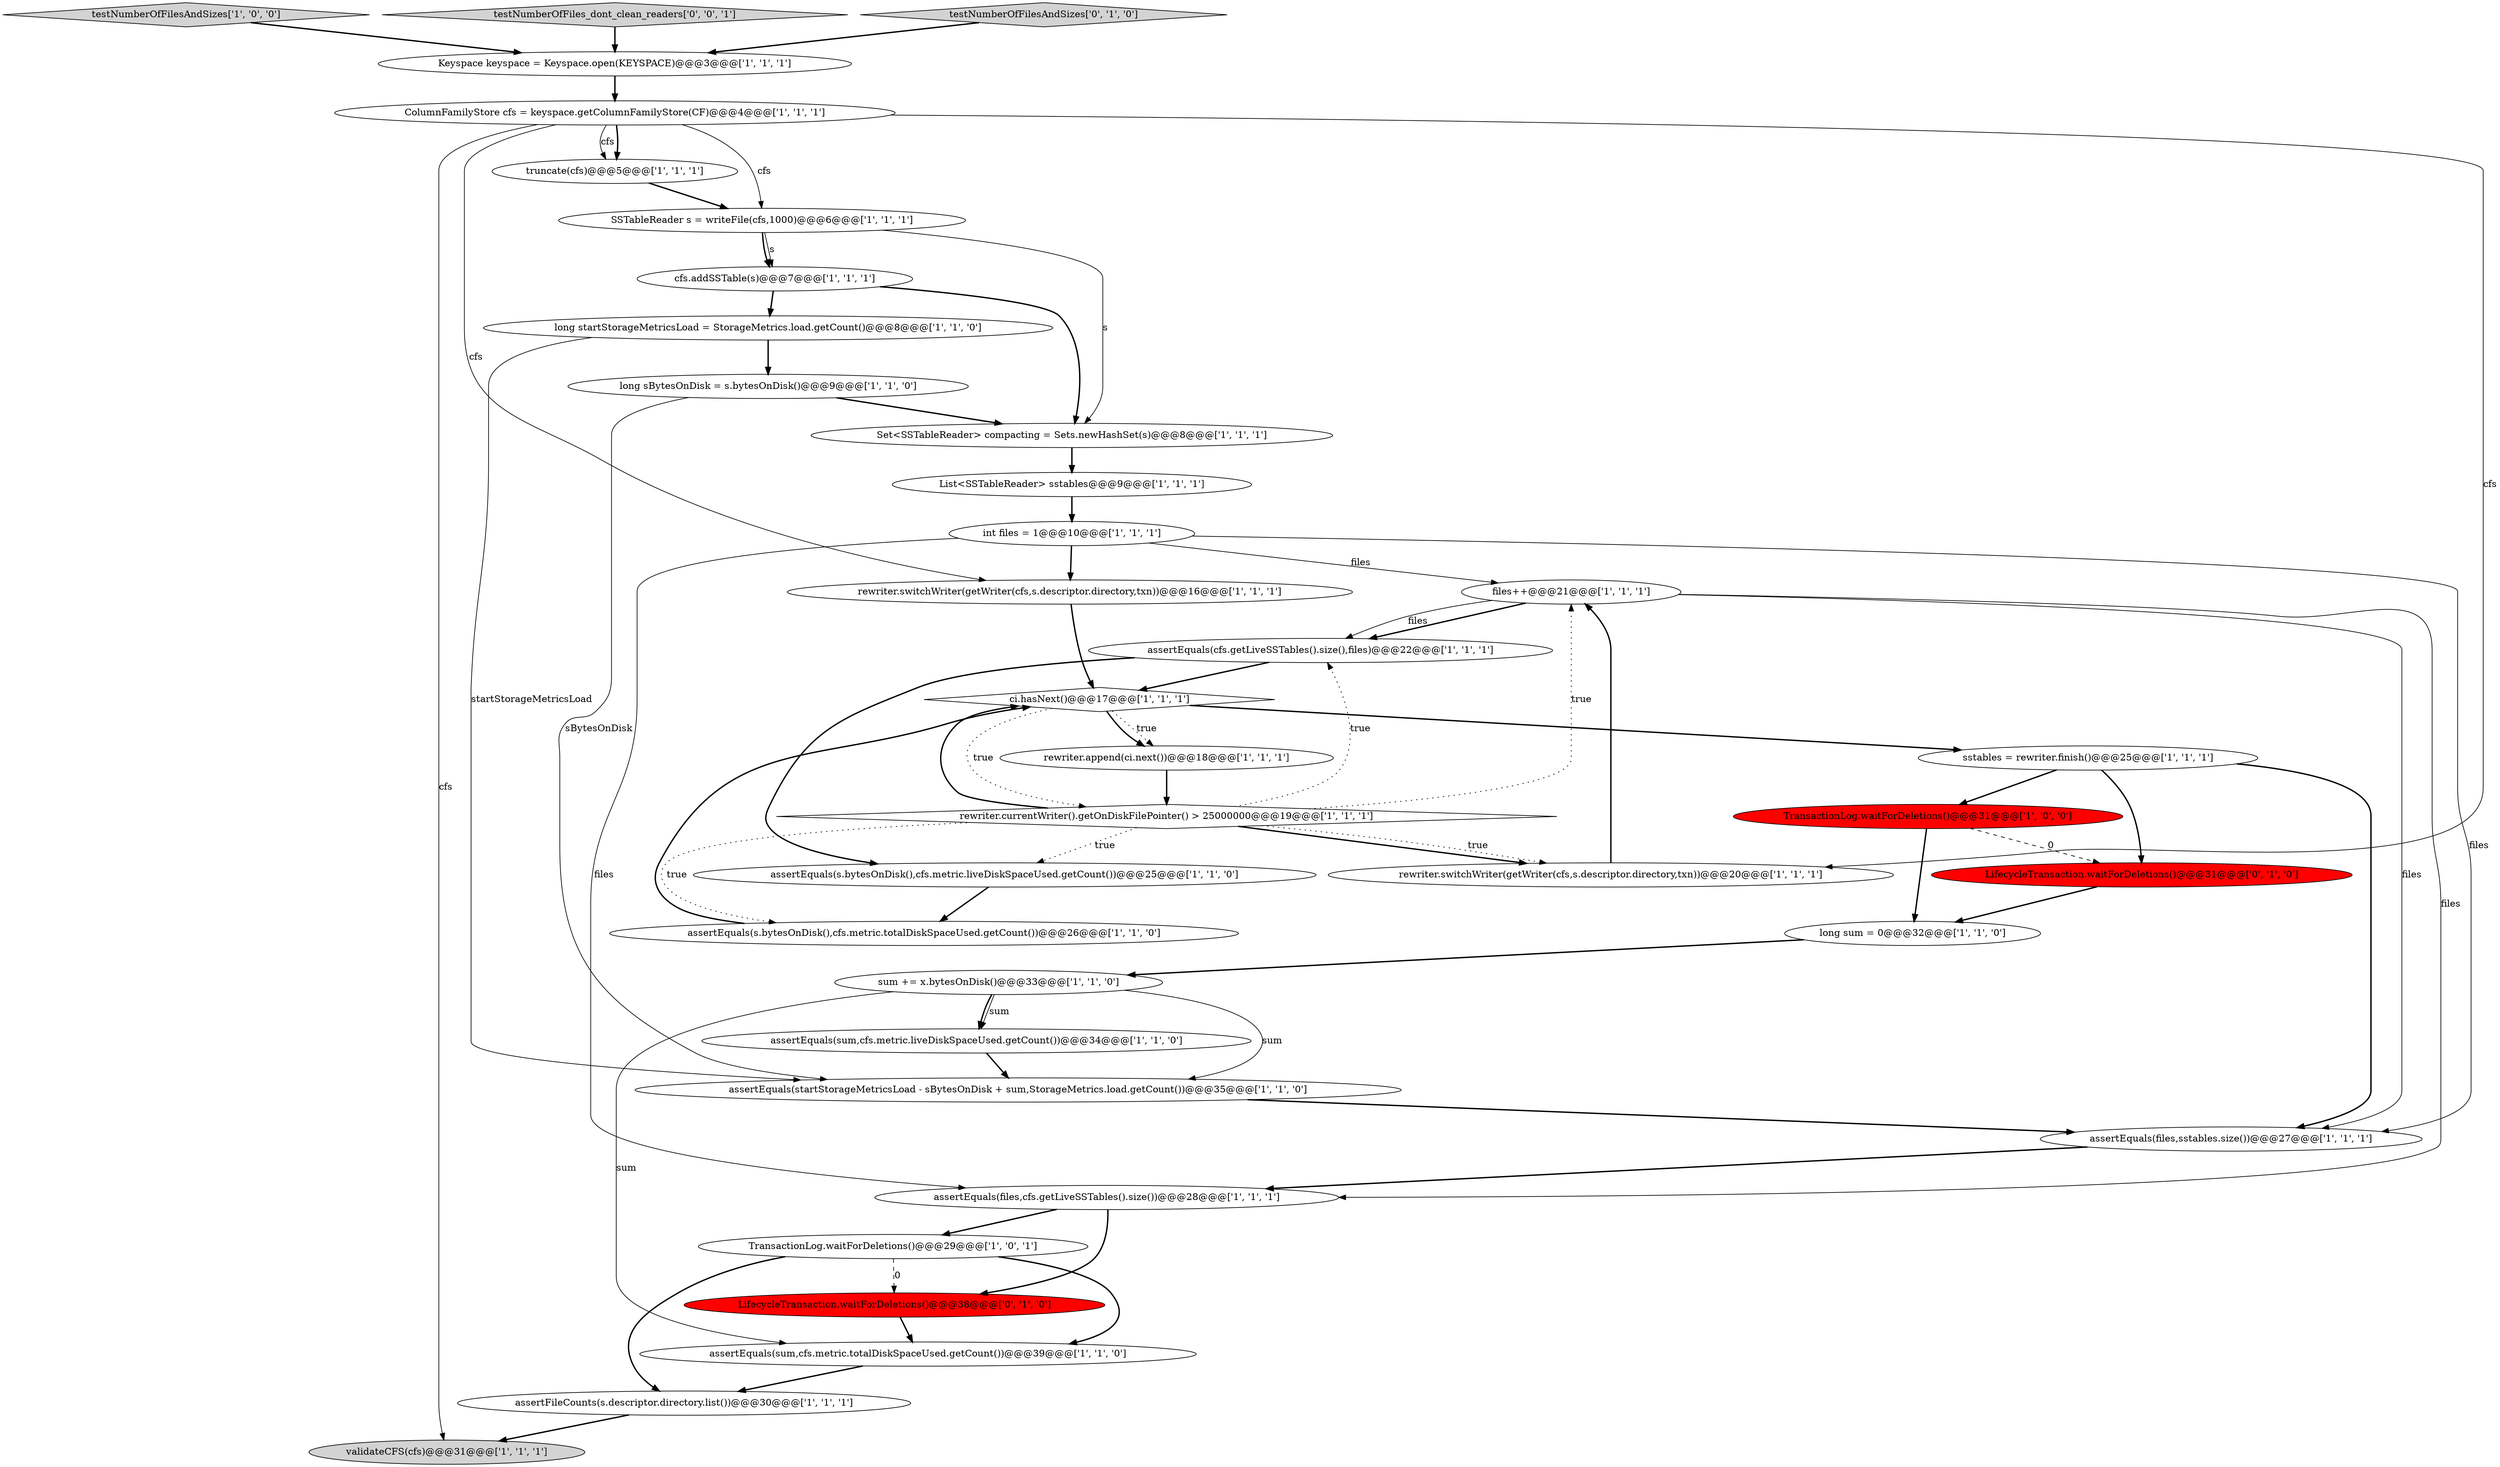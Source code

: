 digraph {
27 [style = filled, label = "testNumberOfFilesAndSizes['1', '0', '0']", fillcolor = lightgray, shape = diamond image = "AAA0AAABBB1BBB"];
0 [style = filled, label = "ci.hasNext()@@@17@@@['1', '1', '1']", fillcolor = white, shape = diamond image = "AAA0AAABBB1BBB"];
29 [style = filled, label = "validateCFS(cfs)@@@31@@@['1', '1', '1']", fillcolor = lightgray, shape = ellipse image = "AAA0AAABBB1BBB"];
34 [style = filled, label = "LifecycleTransaction.waitForDeletions()@@@31@@@['0', '1', '0']", fillcolor = red, shape = ellipse image = "AAA1AAABBB2BBB"];
2 [style = filled, label = "assertEquals(s.bytesOnDisk(),cfs.metric.totalDiskSpaceUsed.getCount())@@@26@@@['1', '1', '0']", fillcolor = white, shape = ellipse image = "AAA0AAABBB1BBB"];
28 [style = filled, label = "rewriter.append(ci.next())@@@18@@@['1', '1', '1']", fillcolor = white, shape = ellipse image = "AAA0AAABBB1BBB"];
20 [style = filled, label = "assertEquals(sum,cfs.metric.totalDiskSpaceUsed.getCount())@@@39@@@['1', '1', '0']", fillcolor = white, shape = ellipse image = "AAA0AAABBB1BBB"];
18 [style = filled, label = "SSTableReader s = writeFile(cfs,1000)@@@6@@@['1', '1', '1']", fillcolor = white, shape = ellipse image = "AAA0AAABBB1BBB"];
1 [style = filled, label = "assertEquals(cfs.getLiveSSTables().size(),files)@@@22@@@['1', '1', '1']", fillcolor = white, shape = ellipse image = "AAA0AAABBB1BBB"];
8 [style = filled, label = "Set<SSTableReader> compacting = Sets.newHashSet(s)@@@8@@@['1', '1', '1']", fillcolor = white, shape = ellipse image = "AAA0AAABBB1BBB"];
11 [style = filled, label = "sum += x.bytesOnDisk()@@@33@@@['1', '1', '0']", fillcolor = white, shape = ellipse image = "AAA0AAABBB1BBB"];
17 [style = filled, label = "long startStorageMetricsLoad = StorageMetrics.load.getCount()@@@8@@@['1', '1', '0']", fillcolor = white, shape = ellipse image = "AAA0AAABBB1BBB"];
21 [style = filled, label = "truncate(cfs)@@@5@@@['1', '1', '1']", fillcolor = white, shape = ellipse image = "AAA0AAABBB1BBB"];
19 [style = filled, label = "long sBytesOnDisk = s.bytesOnDisk()@@@9@@@['1', '1', '0']", fillcolor = white, shape = ellipse image = "AAA0AAABBB1BBB"];
9 [style = filled, label = "TransactionLog.waitForDeletions()@@@29@@@['1', '0', '1']", fillcolor = white, shape = ellipse image = "AAA0AAABBB1BBB"];
30 [style = filled, label = "List<SSTableReader> sstables@@@9@@@['1', '1', '1']", fillcolor = white, shape = ellipse image = "AAA0AAABBB1BBB"];
10 [style = filled, label = "sstables = rewriter.finish()@@@25@@@['1', '1', '1']", fillcolor = white, shape = ellipse image = "AAA0AAABBB1BBB"];
16 [style = filled, label = "TransactionLog.waitForDeletions()@@@31@@@['1', '0', '0']", fillcolor = red, shape = ellipse image = "AAA1AAABBB1BBB"];
12 [style = filled, label = "rewriter.switchWriter(getWriter(cfs,s.descriptor.directory,txn))@@@20@@@['1', '1', '1']", fillcolor = white, shape = ellipse image = "AAA0AAABBB1BBB"];
24 [style = filled, label = "Keyspace keyspace = Keyspace.open(KEYSPACE)@@@3@@@['1', '1', '1']", fillcolor = white, shape = ellipse image = "AAA0AAABBB1BBB"];
25 [style = filled, label = "assertEquals(files,sstables.size())@@@27@@@['1', '1', '1']", fillcolor = white, shape = ellipse image = "AAA0AAABBB1BBB"];
3 [style = filled, label = "assertEquals(s.bytesOnDisk(),cfs.metric.liveDiskSpaceUsed.getCount())@@@25@@@['1', '1', '0']", fillcolor = white, shape = ellipse image = "AAA0AAABBB1BBB"];
22 [style = filled, label = "assertEquals(startStorageMetricsLoad - sBytesOnDisk + sum,StorageMetrics.load.getCount())@@@35@@@['1', '1', '0']", fillcolor = white, shape = ellipse image = "AAA0AAABBB1BBB"];
33 [style = filled, label = "LifecycleTransaction.waitForDeletions()@@@38@@@['0', '1', '0']", fillcolor = red, shape = ellipse image = "AAA1AAABBB2BBB"];
26 [style = filled, label = "assertFileCounts(s.descriptor.directory.list())@@@30@@@['1', '1', '1']", fillcolor = white, shape = ellipse image = "AAA0AAABBB1BBB"];
7 [style = filled, label = "cfs.addSSTable(s)@@@7@@@['1', '1', '1']", fillcolor = white, shape = ellipse image = "AAA0AAABBB1BBB"];
23 [style = filled, label = "rewriter.currentWriter().getOnDiskFilePointer() > 25000000@@@19@@@['1', '1', '1']", fillcolor = white, shape = diamond image = "AAA0AAABBB1BBB"];
14 [style = filled, label = "assertEquals(sum,cfs.metric.liveDiskSpaceUsed.getCount())@@@34@@@['1', '1', '0']", fillcolor = white, shape = ellipse image = "AAA0AAABBB1BBB"];
13 [style = filled, label = "files++@@@21@@@['1', '1', '1']", fillcolor = white, shape = ellipse image = "AAA0AAABBB1BBB"];
31 [style = filled, label = "int files = 1@@@10@@@['1', '1', '1']", fillcolor = white, shape = ellipse image = "AAA0AAABBB1BBB"];
5 [style = filled, label = "rewriter.switchWriter(getWriter(cfs,s.descriptor.directory,txn))@@@16@@@['1', '1', '1']", fillcolor = white, shape = ellipse image = "AAA0AAABBB1BBB"];
35 [style = filled, label = "testNumberOfFiles_dont_clean_readers['0', '0', '1']", fillcolor = lightgray, shape = diamond image = "AAA0AAABBB3BBB"];
6 [style = filled, label = "ColumnFamilyStore cfs = keyspace.getColumnFamilyStore(CF)@@@4@@@['1', '1', '1']", fillcolor = white, shape = ellipse image = "AAA0AAABBB1BBB"];
32 [style = filled, label = "testNumberOfFilesAndSizes['0', '1', '0']", fillcolor = lightgray, shape = diamond image = "AAA0AAABBB2BBB"];
4 [style = filled, label = "long sum = 0@@@32@@@['1', '1', '0']", fillcolor = white, shape = ellipse image = "AAA0AAABBB1BBB"];
15 [style = filled, label = "assertEquals(files,cfs.getLiveSSTables().size())@@@28@@@['1', '1', '1']", fillcolor = white, shape = ellipse image = "AAA0AAABBB1BBB"];
31->13 [style = solid, label="files"];
8->30 [style = bold, label=""];
22->25 [style = bold, label=""];
0->28 [style = dotted, label="true"];
31->15 [style = solid, label="files"];
7->17 [style = bold, label=""];
33->20 [style = bold, label=""];
18->7 [style = solid, label="s"];
11->14 [style = bold, label=""];
20->26 [style = bold, label=""];
6->21 [style = bold, label=""];
26->29 [style = bold, label=""];
31->5 [style = bold, label=""];
6->29 [style = solid, label="cfs"];
14->22 [style = bold, label=""];
1->3 [style = bold, label=""];
9->20 [style = bold, label=""];
13->25 [style = solid, label="files"];
1->0 [style = bold, label=""];
17->22 [style = solid, label="startStorageMetricsLoad"];
6->12 [style = solid, label="cfs"];
7->8 [style = bold, label=""];
23->0 [style = bold, label=""];
23->2 [style = dotted, label="true"];
17->19 [style = bold, label=""];
21->18 [style = bold, label=""];
13->1 [style = bold, label=""];
19->8 [style = bold, label=""];
11->22 [style = solid, label="sum"];
35->24 [style = bold, label=""];
13->15 [style = solid, label="files"];
9->33 [style = dashed, label="0"];
9->26 [style = bold, label=""];
31->25 [style = solid, label="files"];
11->20 [style = solid, label="sum"];
12->13 [style = bold, label=""];
16->34 [style = dashed, label="0"];
0->10 [style = bold, label=""];
2->0 [style = bold, label=""];
23->1 [style = dotted, label="true"];
10->34 [style = bold, label=""];
3->2 [style = bold, label=""];
5->0 [style = bold, label=""];
10->16 [style = bold, label=""];
10->25 [style = bold, label=""];
18->8 [style = solid, label="s"];
30->31 [style = bold, label=""];
28->23 [style = bold, label=""];
15->9 [style = bold, label=""];
6->18 [style = solid, label="cfs"];
13->1 [style = solid, label="files"];
23->13 [style = dotted, label="true"];
6->21 [style = solid, label="cfs"];
6->5 [style = solid, label="cfs"];
23->3 [style = dotted, label="true"];
25->15 [style = bold, label=""];
34->4 [style = bold, label=""];
11->14 [style = solid, label="sum"];
23->12 [style = bold, label=""];
27->24 [style = bold, label=""];
0->23 [style = dotted, label="true"];
16->4 [style = bold, label=""];
18->7 [style = bold, label=""];
4->11 [style = bold, label=""];
24->6 [style = bold, label=""];
19->22 [style = solid, label="sBytesOnDisk"];
32->24 [style = bold, label=""];
23->12 [style = dotted, label="true"];
0->28 [style = bold, label=""];
15->33 [style = bold, label=""];
}
